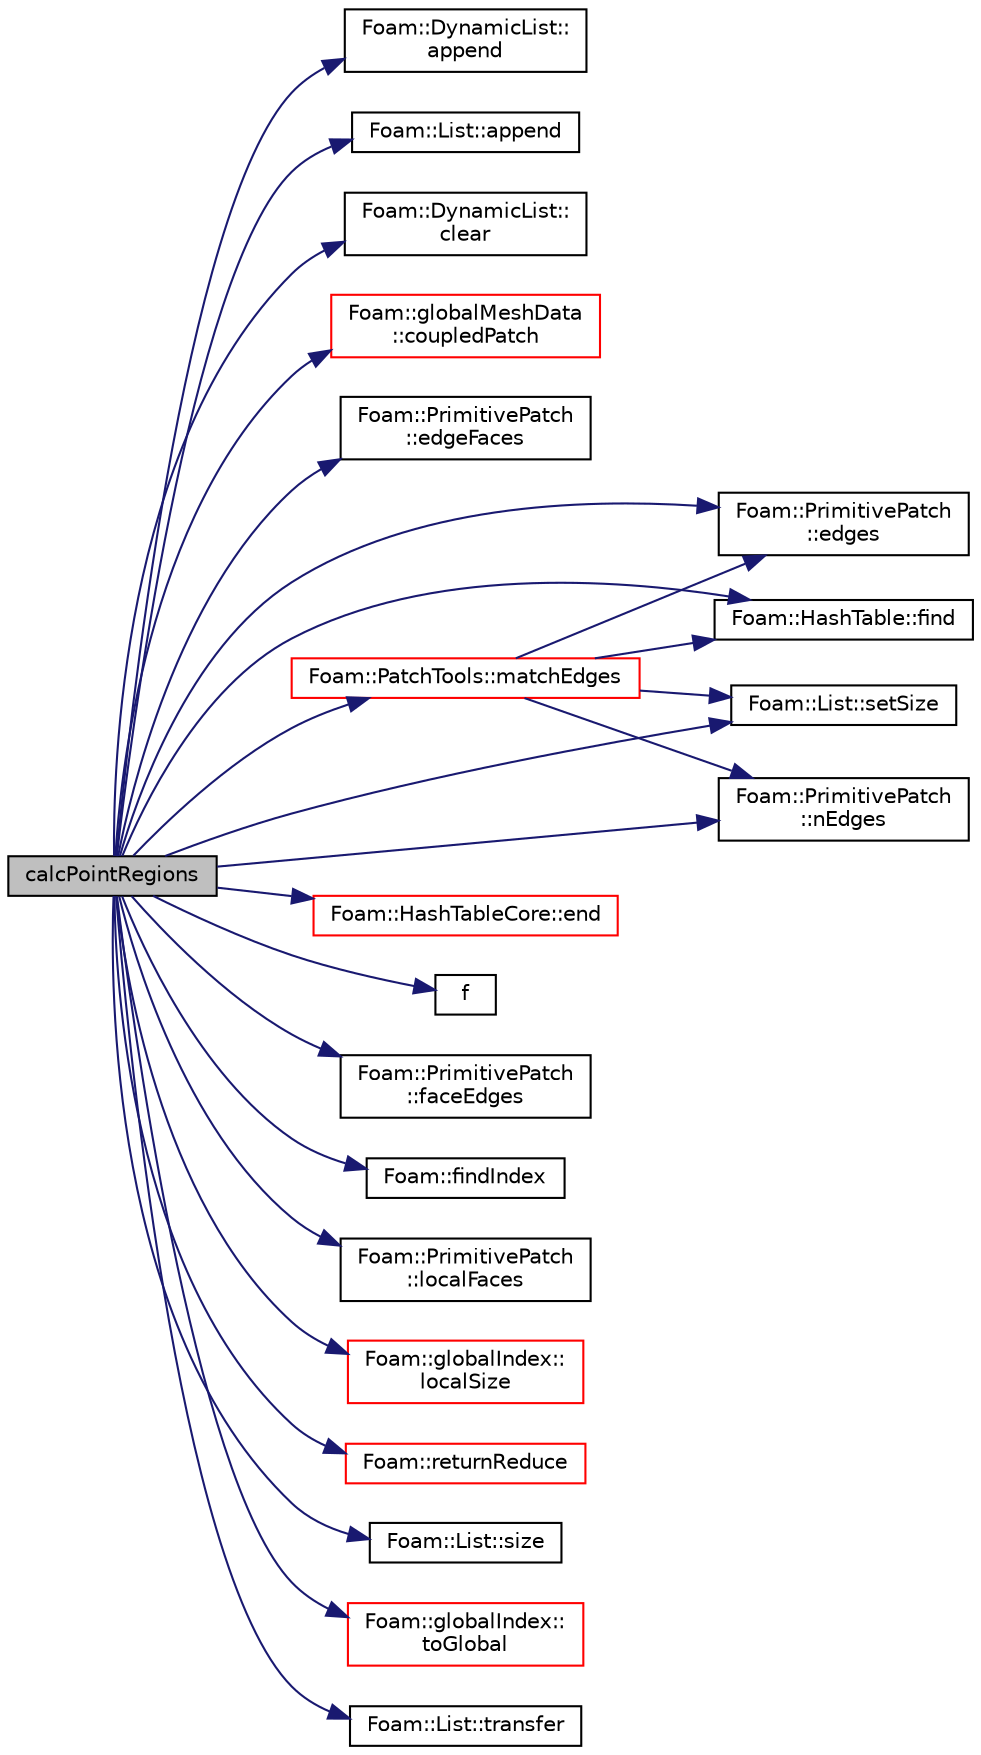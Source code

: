 digraph "calcPointRegions"
{
  bgcolor="transparent";
  edge [fontname="Helvetica",fontsize="10",labelfontname="Helvetica",labelfontsize="10"];
  node [fontname="Helvetica",fontsize="10",shape=record];
  rankdir="LR";
  Node220 [label="calcPointRegions",height=0.2,width=0.4,color="black", fillcolor="grey75", style="filled", fontcolor="black"];
  Node220 -> Node221 [color="midnightblue",fontsize="10",style="solid",fontname="Helvetica"];
  Node221 [label="Foam::DynamicList::\lappend",height=0.2,width=0.4,color="black",URL="$a27005.html#a7b67b42af715604376ad63a681dee6d8",tooltip="Append an element at the end of the list. "];
  Node220 -> Node222 [color="midnightblue",fontsize="10",style="solid",fontname="Helvetica"];
  Node222 [label="Foam::List::append",height=0.2,width=0.4,color="black",URL="$a26833.html#a399dd2bf0d9a32016717dc90126f016b",tooltip="Append an element at the end of the list. "];
  Node220 -> Node223 [color="midnightblue",fontsize="10",style="solid",fontname="Helvetica"];
  Node223 [label="Foam::DynamicList::\lclear",height=0.2,width=0.4,color="black",URL="$a27005.html#ac8bb3912a3ce86b15842e79d0b421204",tooltip="Clear the addressed list, i.e. set the size to zero. "];
  Node220 -> Node224 [color="midnightblue",fontsize="10",style="solid",fontname="Helvetica"];
  Node224 [label="Foam::globalMeshData\l::coupledPatch",height=0.2,width=0.4,color="red",URL="$a28485.html#adbf1d40edb1a4d9d7175cc03028a82e7",tooltip="Return patch of all coupled faces. "];
  Node220 -> Node282 [color="midnightblue",fontsize="10",style="solid",fontname="Helvetica"];
  Node282 [label="Foam::PrimitivePatch\l::edgeFaces",height=0.2,width=0.4,color="black",URL="$a28693.html#ad38ecd2902727a890ebd437731c271c8",tooltip="Return edge-face addressing. "];
  Node220 -> Node283 [color="midnightblue",fontsize="10",style="solid",fontname="Helvetica"];
  Node283 [label="Foam::PrimitivePatch\l::edges",height=0.2,width=0.4,color="black",URL="$a28693.html#a21d764179912ddda5c6f95193c289846",tooltip="Return list of edges, address into LOCAL point list. "];
  Node220 -> Node284 [color="midnightblue",fontsize="10",style="solid",fontname="Helvetica"];
  Node284 [label="Foam::HashTableCore::end",height=0.2,width=0.4,color="red",URL="$a26849.html#a540580a296c0ff351686ceb4f27b6fe6",tooltip="iteratorEnd set to beyond the end of any HashTable "];
  Node220 -> Node287 [color="midnightblue",fontsize="10",style="solid",fontname="Helvetica"];
  Node287 [label="f",height=0.2,width=0.4,color="black",URL="$a18335.html#a888be93833ac7a23170555c69c690288"];
  Node220 -> Node288 [color="midnightblue",fontsize="10",style="solid",fontname="Helvetica"];
  Node288 [label="Foam::PrimitivePatch\l::faceEdges",height=0.2,width=0.4,color="black",URL="$a28693.html#adbfcf489a527a07c33d684834faace79",tooltip="Return face-edge addressing. "];
  Node220 -> Node289 [color="midnightblue",fontsize="10",style="solid",fontname="Helvetica"];
  Node289 [label="Foam::HashTable::find",height=0.2,width=0.4,color="black",URL="$a26841.html#a76b2c74ebd9f33fa9f76261b027ffc11",tooltip="Find and return an iterator set at the hashedEntry. "];
  Node220 -> Node290 [color="midnightblue",fontsize="10",style="solid",fontname="Helvetica"];
  Node290 [label="Foam::findIndex",height=0.2,width=0.4,color="black",URL="$a21851.html#ac16695f83f370df159eed19f92d095fb",tooltip="Find first occurence of given element and return index,. "];
  Node220 -> Node291 [color="midnightblue",fontsize="10",style="solid",fontname="Helvetica"];
  Node291 [label="Foam::PrimitivePatch\l::localFaces",height=0.2,width=0.4,color="black",URL="$a28693.html#aa4bd29e9c9de3d53e26aa2bf2e803c60",tooltip="Return patch faces addressing into local point list. "];
  Node220 -> Node292 [color="midnightblue",fontsize="10",style="solid",fontname="Helvetica"];
  Node292 [label="Foam::globalIndex::\llocalSize",height=0.2,width=0.4,color="red",URL="$a28481.html#a31e10db2f353603a8ab2517c4d101e06",tooltip="My local size. "];
  Node220 -> Node294 [color="midnightblue",fontsize="10",style="solid",fontname="Helvetica"];
  Node294 [label="Foam::PatchTools::matchEdges",height=0.2,width=0.4,color="red",URL="$a28681.html#af33c8acb7b267d0ccea6a0365776e1d1",tooltip="Find corresponding edges on patches sharing the same points. "];
  Node294 -> Node231 [color="midnightblue",fontsize="10",style="solid",fontname="Helvetica"];
  Node231 [label="Foam::List::setSize",height=0.2,width=0.4,color="black",URL="$a26833.html#aedb985ffeaf1bdbfeccc2a8730405703",tooltip="Reset size of List. "];
  Node294 -> Node295 [color="midnightblue",fontsize="10",style="solid",fontname="Helvetica"];
  Node295 [label="Foam::PrimitivePatch\l::nEdges",height=0.2,width=0.4,color="black",URL="$a28693.html#a086513bcff1a3f1684e1a3879dd90deb",tooltip="Return number of edges in patch. "];
  Node294 -> Node283 [color="midnightblue",fontsize="10",style="solid",fontname="Helvetica"];
  Node294 -> Node289 [color="midnightblue",fontsize="10",style="solid",fontname="Helvetica"];
  Node220 -> Node295 [color="midnightblue",fontsize="10",style="solid",fontname="Helvetica"];
  Node220 -> Node298 [color="midnightblue",fontsize="10",style="solid",fontname="Helvetica"];
  Node298 [label="Foam::returnReduce",height=0.2,width=0.4,color="red",URL="$a21851.html#a8d528a67d2a9c6fe4fb94bc86872624b"];
  Node220 -> Node231 [color="midnightblue",fontsize="10",style="solid",fontname="Helvetica"];
  Node220 -> Node302 [color="midnightblue",fontsize="10",style="solid",fontname="Helvetica"];
  Node302 [label="Foam::List::size",height=0.2,width=0.4,color="black",URL="$a26833.html#a8a5f6fa29bd4b500caf186f60245b384",tooltip="Override size to be inconsistent with allocated storage. "];
  Node220 -> Node311 [color="midnightblue",fontsize="10",style="solid",fontname="Helvetica"];
  Node311 [label="Foam::globalIndex::\ltoGlobal",height=0.2,width=0.4,color="red",URL="$a28481.html#a6e3eb58016c27d6ea3dddea039e43ed5",tooltip="From local to global. "];
  Node220 -> Node312 [color="midnightblue",fontsize="10",style="solid",fontname="Helvetica"];
  Node312 [label="Foam::List::transfer",height=0.2,width=0.4,color="black",URL="$a26833.html#a25ad1d2084d16b234b0cf91c07e832c0",tooltip="Transfer the contents of the argument List into this list. "];
}
